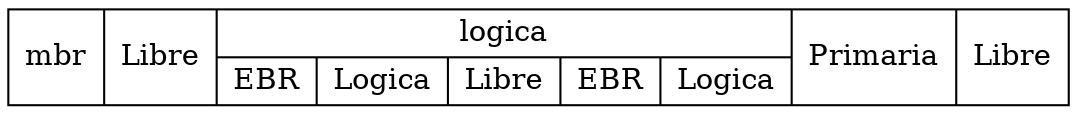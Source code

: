 digraph structs {
node [shape=record];

struct3 [shape=record,label="mbr|Libre|{logica|{EBR| Logica | Libre |EBR|Logica }}| Primaria | Libre"];
}
